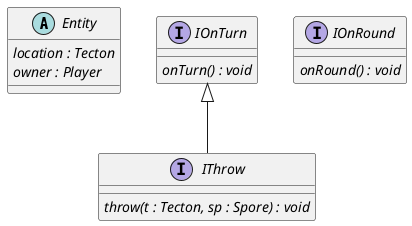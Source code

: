 @startuml core

abstract class Entity{
    {abstract} location : Tecton
    {abstract} owner : Player
}

interface IThrow implements IOnTurn{
    {abstract} throw(t : Tecton, sp : Spore) : void
}

interface IOnTurn{
    {abstract} onTurn() : void
}

interface IOnRound{
    {abstract} onRound() : void
}

@enduml
